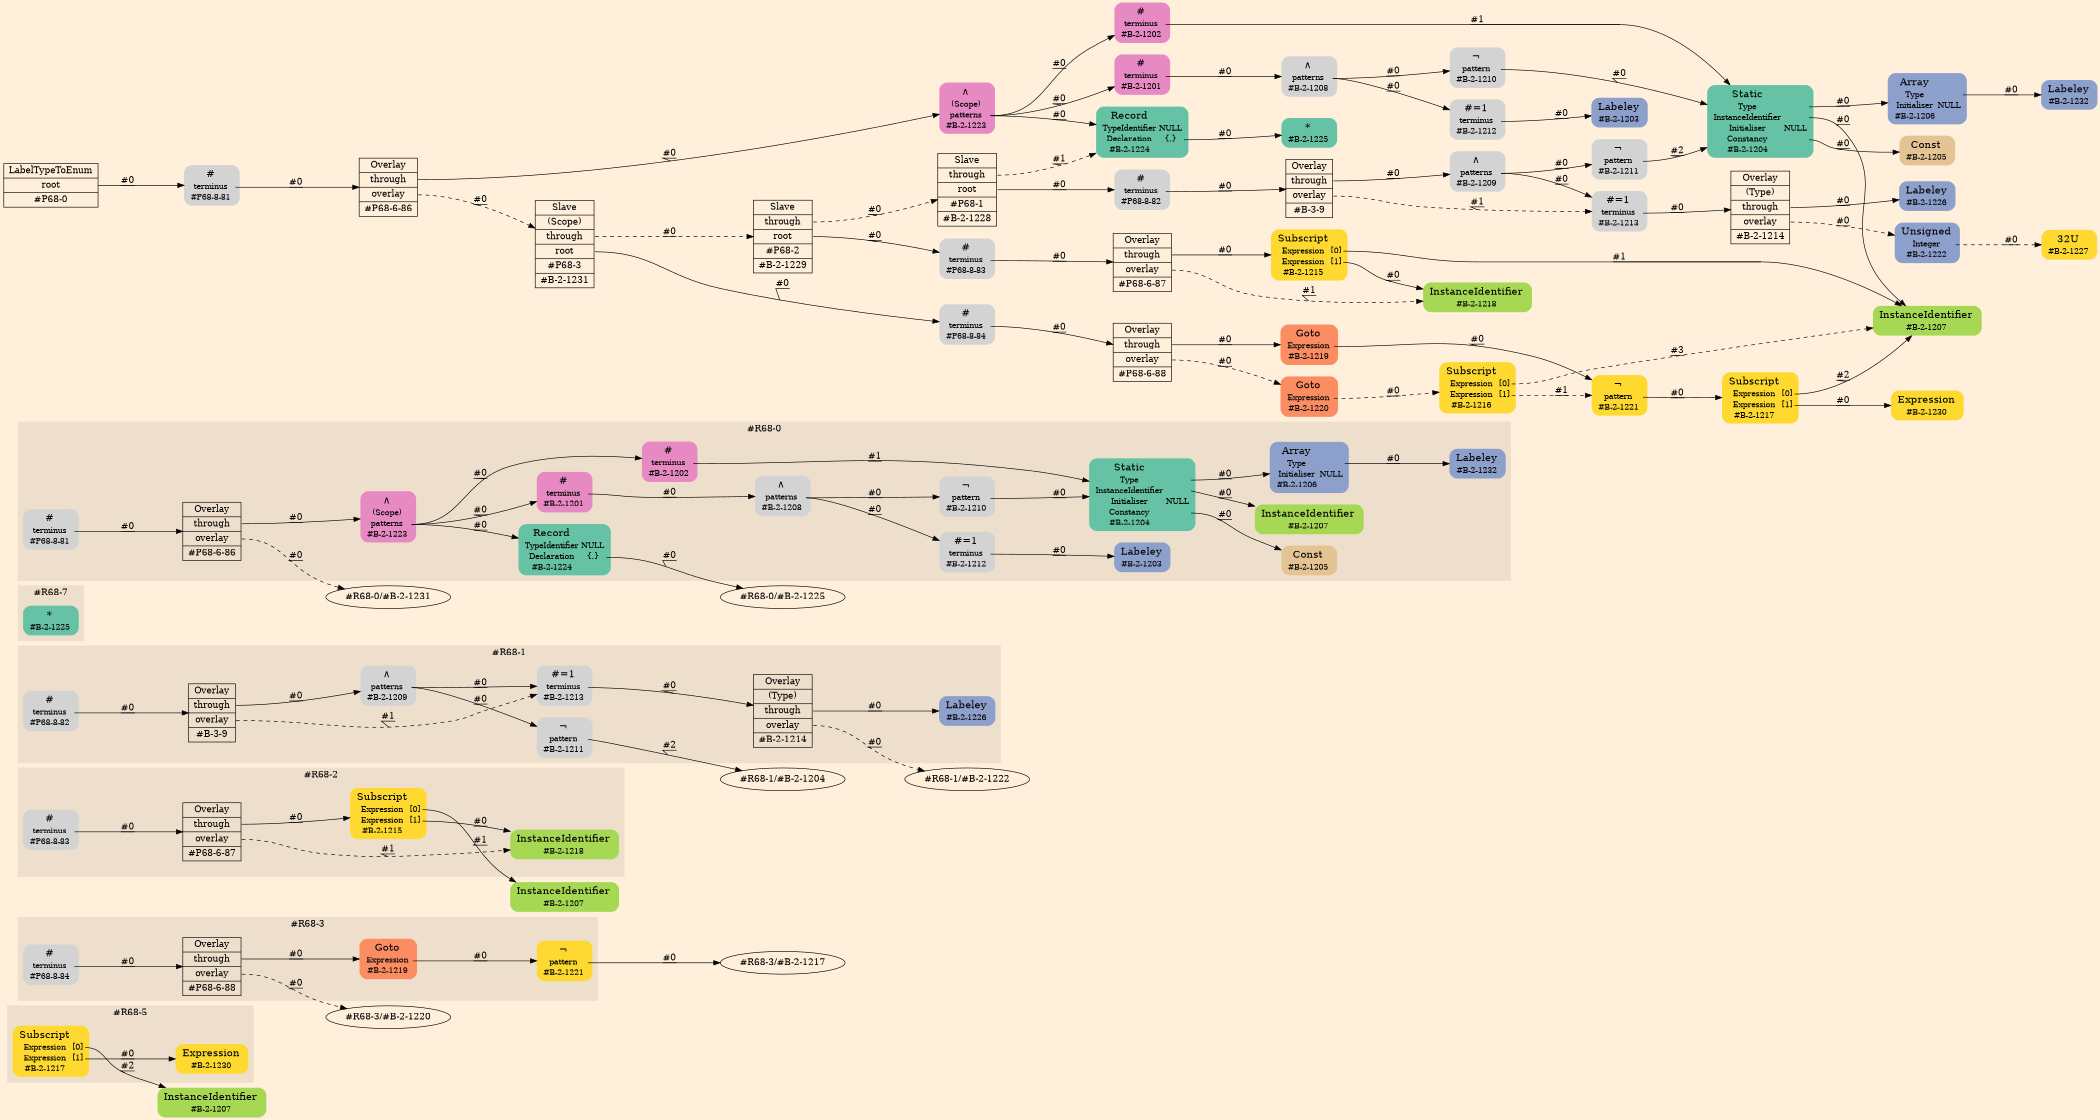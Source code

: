 digraph Inferno {
graph [
rankdir = "LR"
ranksep = 1.0
size = "14,20"
bgcolor = antiquewhite1
color = black
fontcolor = black
];
node [
];
"#R68-5/#B-2-1207" [
shape = "plaintext"
fillcolor = "/set28/5"
label = <<TABLE BORDER="0" CELLBORDER="0" CELLSPACING="0">
 <TR>
  <TD><FONT POINT-SIZE="16.0">InstanceIdentifier</FONT></TD>
  <TD></TD>
 </TR>
 <TR>
  <TD>#B-2-1207</TD>
  <TD PORT="port0"></TD>
 </TR>
</TABLE>>
style = "rounded,filled"
fontsize = "12"
];
subgraph "cluster#R68-5" {
label = "#R68-5"
style = "filled"
color = antiquewhite2
"#R68-5/#B-2-1230" [
shape = "plaintext"
fillcolor = "/set28/6"
label = <<TABLE BORDER="0" CELLBORDER="0" CELLSPACING="0">
 <TR>
  <TD><FONT POINT-SIZE="16.0">Expression</FONT></TD>
  <TD></TD>
 </TR>
 <TR>
  <TD>#B-2-1230</TD>
  <TD PORT="port0"></TD>
 </TR>
</TABLE>>
style = "rounded,filled"
fontsize = "12"
];
"#R68-5/#B-2-1217" [
shape = "plaintext"
fillcolor = "/set28/6"
label = <<TABLE BORDER="0" CELLBORDER="0" CELLSPACING="0">
 <TR>
  <TD><FONT POINT-SIZE="16.0">Subscript</FONT></TD>
  <TD></TD>
 </TR>
 <TR>
  <TD>Expression</TD>
  <TD PORT="port0">[0]</TD>
 </TR>
 <TR>
  <TD>Expression</TD>
  <TD PORT="port1">[1]</TD>
 </TR>
 <TR>
  <TD>#B-2-1217</TD>
  <TD PORT="port2"></TD>
 </TR>
</TABLE>>
style = "rounded,filled"
fontsize = "12"
];
}
subgraph "cluster#R68-3" {
label = "#R68-3"
style = "filled"
color = antiquewhite2
"#R68-3/#B-2-1221" [
shape = "plaintext"
fillcolor = "/set28/6"
label = <<TABLE BORDER="0" CELLBORDER="0" CELLSPACING="0">
 <TR>
  <TD><FONT POINT-SIZE="16.0">¬</FONT></TD>
  <TD></TD>
 </TR>
 <TR>
  <TD>pattern</TD>
  <TD PORT="port0"></TD>
 </TR>
 <TR>
  <TD>#B-2-1221</TD>
  <TD PORT="port1"></TD>
 </TR>
</TABLE>>
style = "rounded,filled"
fontsize = "12"
];
"#R68-3/#B-2-1219" [
shape = "plaintext"
fillcolor = "/set28/2"
label = <<TABLE BORDER="0" CELLBORDER="0" CELLSPACING="0">
 <TR>
  <TD><FONT POINT-SIZE="16.0">Goto</FONT></TD>
  <TD></TD>
 </TR>
 <TR>
  <TD>Expression</TD>
  <TD PORT="port0"></TD>
 </TR>
 <TR>
  <TD>#B-2-1219</TD>
  <TD PORT="port1"></TD>
 </TR>
</TABLE>>
style = "rounded,filled"
fontsize = "12"
];
"#R68-3/#P68-8-84" [
shape = "plaintext"
label = <<TABLE BORDER="0" CELLBORDER="0" CELLSPACING="0">
 <TR>
  <TD><FONT POINT-SIZE="16.0">#</FONT></TD>
  <TD></TD>
 </TR>
 <TR>
  <TD>terminus</TD>
  <TD PORT="port0"></TD>
 </TR>
 <TR>
  <TD>#P68-8-84</TD>
  <TD PORT="port1"></TD>
 </TR>
</TABLE>>
style = "rounded,filled"
fontsize = "12"
];
"#R68-3/#P68-6-88" [
shape = "record"
fillcolor = antiquewhite2
label = "<fixed> Overlay | <port0> through | <port1> overlay | <port2> #P68-6-88"
style = "filled"
fontsize = "14"
color = black
fontcolor = black
];
}
"#R68-2/#B-2-1207" [
shape = "plaintext"
fillcolor = "/set28/5"
label = <<TABLE BORDER="0" CELLBORDER="0" CELLSPACING="0">
 <TR>
  <TD><FONT POINT-SIZE="16.0">InstanceIdentifier</FONT></TD>
  <TD></TD>
 </TR>
 <TR>
  <TD>#B-2-1207</TD>
  <TD PORT="port0"></TD>
 </TR>
</TABLE>>
style = "rounded,filled"
fontsize = "12"
];
subgraph "cluster#R68-2" {
label = "#R68-2"
style = "filled"
color = antiquewhite2
"#R68-2/#B-2-1218" [
shape = "plaintext"
fillcolor = "/set28/5"
label = <<TABLE BORDER="0" CELLBORDER="0" CELLSPACING="0">
 <TR>
  <TD><FONT POINT-SIZE="16.0">InstanceIdentifier</FONT></TD>
  <TD></TD>
 </TR>
 <TR>
  <TD>#B-2-1218</TD>
  <TD PORT="port0"></TD>
 </TR>
</TABLE>>
style = "rounded,filled"
fontsize = "12"
];
"#R68-2/#P68-8-83" [
shape = "plaintext"
label = <<TABLE BORDER="0" CELLBORDER="0" CELLSPACING="0">
 <TR>
  <TD><FONT POINT-SIZE="16.0">#</FONT></TD>
  <TD></TD>
 </TR>
 <TR>
  <TD>terminus</TD>
  <TD PORT="port0"></TD>
 </TR>
 <TR>
  <TD>#P68-8-83</TD>
  <TD PORT="port1"></TD>
 </TR>
</TABLE>>
style = "rounded,filled"
fontsize = "12"
];
"#R68-2/#B-2-1215" [
shape = "plaintext"
fillcolor = "/set28/6"
label = <<TABLE BORDER="0" CELLBORDER="0" CELLSPACING="0">
 <TR>
  <TD><FONT POINT-SIZE="16.0">Subscript</FONT></TD>
  <TD></TD>
 </TR>
 <TR>
  <TD>Expression</TD>
  <TD PORT="port0">[0]</TD>
 </TR>
 <TR>
  <TD>Expression</TD>
  <TD PORT="port1">[1]</TD>
 </TR>
 <TR>
  <TD>#B-2-1215</TD>
  <TD PORT="port2"></TD>
 </TR>
</TABLE>>
style = "rounded,filled"
fontsize = "12"
];
"#R68-2/#P68-6-87" [
shape = "record"
fillcolor = antiquewhite2
label = "<fixed> Overlay | <port0> through | <port1> overlay | <port2> #P68-6-87"
style = "filled"
fontsize = "14"
color = black
fontcolor = black
];
}
subgraph "cluster#R68-4" {
label = "#R68-4"
style = "filled"
color = antiquewhite2
}
subgraph "cluster#R68-1" {
label = "#R68-1"
style = "filled"
color = antiquewhite2
"#R68-1/#B-2-1211" [
shape = "plaintext"
label = <<TABLE BORDER="0" CELLBORDER="0" CELLSPACING="0">
 <TR>
  <TD><FONT POINT-SIZE="16.0">¬</FONT></TD>
  <TD></TD>
 </TR>
 <TR>
  <TD>pattern</TD>
  <TD PORT="port0"></TD>
 </TR>
 <TR>
  <TD>#B-2-1211</TD>
  <TD PORT="port1"></TD>
 </TR>
</TABLE>>
style = "rounded,filled"
fontsize = "12"
];
"#R68-1/#B-3-9" [
shape = "record"
fillcolor = antiquewhite2
label = "<fixed> Overlay | <port0> through | <port1> overlay | <port2> #B-3-9"
style = "filled"
fontsize = "14"
color = black
fontcolor = black
];
"#R68-1/#B-2-1213" [
shape = "plaintext"
label = <<TABLE BORDER="0" CELLBORDER="0" CELLSPACING="0">
 <TR>
  <TD><FONT POINT-SIZE="16.0">#=1</FONT></TD>
  <TD></TD>
 </TR>
 <TR>
  <TD>terminus</TD>
  <TD PORT="port0"></TD>
 </TR>
 <TR>
  <TD>#B-2-1213</TD>
  <TD PORT="port1"></TD>
 </TR>
</TABLE>>
style = "rounded,filled"
fontsize = "12"
];
"#R68-1/#B-2-1214" [
shape = "record"
fillcolor = antiquewhite2
label = "<fixed> Overlay | <port0> (Type) | <port1> through | <port2> overlay | <port3> #B-2-1214"
style = "filled"
fontsize = "14"
color = black
fontcolor = black
];
"#R68-1/#B-2-1226" [
shape = "plaintext"
fillcolor = "/set28/3"
label = <<TABLE BORDER="0" CELLBORDER="0" CELLSPACING="0">
 <TR>
  <TD><FONT POINT-SIZE="16.0">Labeley</FONT></TD>
  <TD></TD>
 </TR>
 <TR>
  <TD>#B-2-1226</TD>
  <TD PORT="port0"></TD>
 </TR>
</TABLE>>
style = "rounded,filled"
fontsize = "12"
];
"#R68-1/#P68-8-82" [
shape = "plaintext"
label = <<TABLE BORDER="0" CELLBORDER="0" CELLSPACING="0">
 <TR>
  <TD><FONT POINT-SIZE="16.0">#</FONT></TD>
  <TD></TD>
 </TR>
 <TR>
  <TD>terminus</TD>
  <TD PORT="port0"></TD>
 </TR>
 <TR>
  <TD>#P68-8-82</TD>
  <TD PORT="port1"></TD>
 </TR>
</TABLE>>
style = "rounded,filled"
fontsize = "12"
];
"#R68-1/#B-2-1209" [
shape = "plaintext"
label = <<TABLE BORDER="0" CELLBORDER="0" CELLSPACING="0">
 <TR>
  <TD><FONT POINT-SIZE="16.0">∧</FONT></TD>
  <TD></TD>
 </TR>
 <TR>
  <TD>patterns</TD>
  <TD PORT="port0"></TD>
 </TR>
 <TR>
  <TD>#B-2-1209</TD>
  <TD PORT="port1"></TD>
 </TR>
</TABLE>>
style = "rounded,filled"
fontsize = "12"
];
}
subgraph "cluster#R68-6" {
label = "#R68-6"
style = "filled"
color = antiquewhite2
}
subgraph "cluster#R68-7" {
label = "#R68-7"
style = "filled"
color = antiquewhite2
"#R68-7/#B-2-1225" [
shape = "plaintext"
fillcolor = "/set28/1"
label = <<TABLE BORDER="0" CELLBORDER="0" CELLSPACING="0">
 <TR>
  <TD><FONT POINT-SIZE="16.0">*</FONT></TD>
  <TD></TD>
 </TR>
 <TR>
  <TD>#B-2-1225</TD>
  <TD PORT="port0"></TD>
 </TR>
</TABLE>>
style = "rounded,filled"
fontsize = "12"
];
}
subgraph "cluster#R68-0" {
label = "#R68-0"
style = "filled"
color = antiquewhite2
"#R68-0/#B-2-1205" [
shape = "plaintext"
fillcolor = "/set28/7"
label = <<TABLE BORDER="0" CELLBORDER="0" CELLSPACING="0">
 <TR>
  <TD><FONT POINT-SIZE="16.0">Const</FONT></TD>
  <TD></TD>
 </TR>
 <TR>
  <TD>#B-2-1205</TD>
  <TD PORT="port0"></TD>
 </TR>
</TABLE>>
style = "rounded,filled"
fontsize = "12"
];
"#R68-0/#B-2-1232" [
shape = "plaintext"
fillcolor = "/set28/3"
label = <<TABLE BORDER="0" CELLBORDER="0" CELLSPACING="0">
 <TR>
  <TD><FONT POINT-SIZE="16.0">Labeley</FONT></TD>
  <TD></TD>
 </TR>
 <TR>
  <TD>#B-2-1232</TD>
  <TD PORT="port0"></TD>
 </TR>
</TABLE>>
style = "rounded,filled"
fontsize = "12"
];
"#R68-0/#B-2-1206" [
shape = "plaintext"
fillcolor = "/set28/3"
label = <<TABLE BORDER="0" CELLBORDER="0" CELLSPACING="0">
 <TR>
  <TD><FONT POINT-SIZE="16.0">Array</FONT></TD>
  <TD></TD>
 </TR>
 <TR>
  <TD>Type</TD>
  <TD PORT="port0"></TD>
 </TR>
 <TR>
  <TD>Initialiser</TD>
  <TD PORT="port1">NULL</TD>
 </TR>
 <TR>
  <TD>#B-2-1206</TD>
  <TD PORT="port2"></TD>
 </TR>
</TABLE>>
style = "rounded,filled"
fontsize = "12"
];
"#R68-0/#B-2-1207" [
shape = "plaintext"
fillcolor = "/set28/5"
label = <<TABLE BORDER="0" CELLBORDER="0" CELLSPACING="0">
 <TR>
  <TD><FONT POINT-SIZE="16.0">InstanceIdentifier</FONT></TD>
  <TD></TD>
 </TR>
 <TR>
  <TD>#B-2-1207</TD>
  <TD PORT="port0"></TD>
 </TR>
</TABLE>>
style = "rounded,filled"
fontsize = "12"
];
"#R68-0/#B-2-1210" [
shape = "plaintext"
label = <<TABLE BORDER="0" CELLBORDER="0" CELLSPACING="0">
 <TR>
  <TD><FONT POINT-SIZE="16.0">¬</FONT></TD>
  <TD></TD>
 </TR>
 <TR>
  <TD>pattern</TD>
  <TD PORT="port0"></TD>
 </TR>
 <TR>
  <TD>#B-2-1210</TD>
  <TD PORT="port1"></TD>
 </TR>
</TABLE>>
style = "rounded,filled"
fontsize = "12"
];
"#R68-0/#B-2-1212" [
shape = "plaintext"
label = <<TABLE BORDER="0" CELLBORDER="0" CELLSPACING="0">
 <TR>
  <TD><FONT POINT-SIZE="16.0">#=1</FONT></TD>
  <TD></TD>
 </TR>
 <TR>
  <TD>terminus</TD>
  <TD PORT="port0"></TD>
 </TR>
 <TR>
  <TD>#B-2-1212</TD>
  <TD PORT="port1"></TD>
 </TR>
</TABLE>>
style = "rounded,filled"
fontsize = "12"
];
"#R68-0/#B-2-1202" [
shape = "plaintext"
fillcolor = "/set28/4"
label = <<TABLE BORDER="0" CELLBORDER="0" CELLSPACING="0">
 <TR>
  <TD><FONT POINT-SIZE="16.0">#</FONT></TD>
  <TD></TD>
 </TR>
 <TR>
  <TD>terminus</TD>
  <TD PORT="port0"></TD>
 </TR>
 <TR>
  <TD>#B-2-1202</TD>
  <TD PORT="port1"></TD>
 </TR>
</TABLE>>
style = "rounded,filled"
fontsize = "12"
];
"#R68-0/#P68-6-86" [
shape = "record"
fillcolor = antiquewhite2
label = "<fixed> Overlay | <port0> through | <port1> overlay | <port2> #P68-6-86"
style = "filled"
fontsize = "14"
color = black
fontcolor = black
];
"#R68-0/#B-2-1208" [
shape = "plaintext"
label = <<TABLE BORDER="0" CELLBORDER="0" CELLSPACING="0">
 <TR>
  <TD><FONT POINT-SIZE="16.0">∧</FONT></TD>
  <TD></TD>
 </TR>
 <TR>
  <TD>patterns</TD>
  <TD PORT="port0"></TD>
 </TR>
 <TR>
  <TD>#B-2-1208</TD>
  <TD PORT="port1"></TD>
 </TR>
</TABLE>>
style = "rounded,filled"
fontsize = "12"
];
"#R68-0/#B-2-1204" [
shape = "plaintext"
fillcolor = "/set28/1"
label = <<TABLE BORDER="0" CELLBORDER="0" CELLSPACING="0">
 <TR>
  <TD><FONT POINT-SIZE="16.0">Static</FONT></TD>
  <TD></TD>
 </TR>
 <TR>
  <TD>Type</TD>
  <TD PORT="port0"></TD>
 </TR>
 <TR>
  <TD>InstanceIdentifier</TD>
  <TD PORT="port1"></TD>
 </TR>
 <TR>
  <TD>Initialiser</TD>
  <TD PORT="port2">NULL</TD>
 </TR>
 <TR>
  <TD>Constancy</TD>
  <TD PORT="port3"></TD>
 </TR>
 <TR>
  <TD>#B-2-1204</TD>
  <TD PORT="port4"></TD>
 </TR>
</TABLE>>
style = "rounded,filled"
fontsize = "12"
];
"#R68-0/#P68-8-81" [
shape = "plaintext"
label = <<TABLE BORDER="0" CELLBORDER="0" CELLSPACING="0">
 <TR>
  <TD><FONT POINT-SIZE="16.0">#</FONT></TD>
  <TD></TD>
 </TR>
 <TR>
  <TD>terminus</TD>
  <TD PORT="port0"></TD>
 </TR>
 <TR>
  <TD>#P68-8-81</TD>
  <TD PORT="port1"></TD>
 </TR>
</TABLE>>
style = "rounded,filled"
fontsize = "12"
];
"#R68-0/#B-2-1224" [
shape = "plaintext"
fillcolor = "/set28/1"
label = <<TABLE BORDER="0" CELLBORDER="0" CELLSPACING="0">
 <TR>
  <TD><FONT POINT-SIZE="16.0">Record</FONT></TD>
  <TD></TD>
 </TR>
 <TR>
  <TD>TypeIdentifier</TD>
  <TD PORT="port0">NULL</TD>
 </TR>
 <TR>
  <TD>Declaration</TD>
  <TD PORT="port1">{.}</TD>
 </TR>
 <TR>
  <TD>#B-2-1224</TD>
  <TD PORT="port2"></TD>
 </TR>
</TABLE>>
style = "rounded,filled"
fontsize = "12"
];
"#R68-0/#B-2-1223" [
shape = "plaintext"
fillcolor = "/set28/4"
label = <<TABLE BORDER="0" CELLBORDER="0" CELLSPACING="0">
 <TR>
  <TD><FONT POINT-SIZE="16.0">∧</FONT></TD>
  <TD></TD>
 </TR>
 <TR>
  <TD>(Scope)</TD>
  <TD PORT="port0"></TD>
 </TR>
 <TR>
  <TD>patterns</TD>
  <TD PORT="port1"></TD>
 </TR>
 <TR>
  <TD>#B-2-1223</TD>
  <TD PORT="port2"></TD>
 </TR>
</TABLE>>
style = "rounded,filled"
fontsize = "12"
];
"#R68-0/#B-2-1203" [
shape = "plaintext"
fillcolor = "/set28/3"
label = <<TABLE BORDER="0" CELLBORDER="0" CELLSPACING="0">
 <TR>
  <TD><FONT POINT-SIZE="16.0">Labeley</FONT></TD>
  <TD></TD>
 </TR>
 <TR>
  <TD>#B-2-1203</TD>
  <TD PORT="port0"></TD>
 </TR>
</TABLE>>
style = "rounded,filled"
fontsize = "12"
];
"#R68-0/#B-2-1201" [
shape = "plaintext"
fillcolor = "/set28/4"
label = <<TABLE BORDER="0" CELLBORDER="0" CELLSPACING="0">
 <TR>
  <TD><FONT POINT-SIZE="16.0">#</FONT></TD>
  <TD></TD>
 </TR>
 <TR>
  <TD>terminus</TD>
  <TD PORT="port0"></TD>
 </TR>
 <TR>
  <TD>#B-2-1201</TD>
  <TD PORT="port1"></TD>
 </TR>
</TABLE>>
style = "rounded,filled"
fontsize = "12"
];
}
"CR#P68-0" [
shape = "record"
fillcolor = antiquewhite1
label = "<fixed> LabelTypeToEnum | <port0> root | <port1> #P68-0"
style = "filled"
fontsize = "14"
color = black
fontcolor = black
];
"#P68-8-81" [
shape = "plaintext"
label = <<TABLE BORDER="0" CELLBORDER="0" CELLSPACING="0">
 <TR>
  <TD><FONT POINT-SIZE="16.0">#</FONT></TD>
  <TD></TD>
 </TR>
 <TR>
  <TD>terminus</TD>
  <TD PORT="port0"></TD>
 </TR>
 <TR>
  <TD>#P68-8-81</TD>
  <TD PORT="port1"></TD>
 </TR>
</TABLE>>
style = "rounded,filled"
fontsize = "12"
];
"#P68-6-86" [
shape = "record"
fillcolor = antiquewhite1
label = "<fixed> Overlay | <port0> through | <port1> overlay | <port2> #P68-6-86"
style = "filled"
fontsize = "14"
color = black
fontcolor = black
];
"#B-2-1223" [
shape = "plaintext"
fillcolor = "/set28/4"
label = <<TABLE BORDER="0" CELLBORDER="0" CELLSPACING="0">
 <TR>
  <TD><FONT POINT-SIZE="16.0">∧</FONT></TD>
  <TD></TD>
 </TR>
 <TR>
  <TD>(Scope)</TD>
  <TD PORT="port0"></TD>
 </TR>
 <TR>
  <TD>patterns</TD>
  <TD PORT="port1"></TD>
 </TR>
 <TR>
  <TD>#B-2-1223</TD>
  <TD PORT="port2"></TD>
 </TR>
</TABLE>>
style = "rounded,filled"
fontsize = "12"
];
"#B-2-1224" [
shape = "plaintext"
fillcolor = "/set28/1"
label = <<TABLE BORDER="0" CELLBORDER="0" CELLSPACING="0">
 <TR>
  <TD><FONT POINT-SIZE="16.0">Record</FONT></TD>
  <TD></TD>
 </TR>
 <TR>
  <TD>TypeIdentifier</TD>
  <TD PORT="port0">NULL</TD>
 </TR>
 <TR>
  <TD>Declaration</TD>
  <TD PORT="port1">{.}</TD>
 </TR>
 <TR>
  <TD>#B-2-1224</TD>
  <TD PORT="port2"></TD>
 </TR>
</TABLE>>
style = "rounded,filled"
fontsize = "12"
];
"#B-2-1225" [
shape = "plaintext"
fillcolor = "/set28/1"
label = <<TABLE BORDER="0" CELLBORDER="0" CELLSPACING="0">
 <TR>
  <TD><FONT POINT-SIZE="16.0">*</FONT></TD>
  <TD></TD>
 </TR>
 <TR>
  <TD>#B-2-1225</TD>
  <TD PORT="port0"></TD>
 </TR>
</TABLE>>
style = "rounded,filled"
fontsize = "12"
];
"#B-2-1201" [
shape = "plaintext"
fillcolor = "/set28/4"
label = <<TABLE BORDER="0" CELLBORDER="0" CELLSPACING="0">
 <TR>
  <TD><FONT POINT-SIZE="16.0">#</FONT></TD>
  <TD></TD>
 </TR>
 <TR>
  <TD>terminus</TD>
  <TD PORT="port0"></TD>
 </TR>
 <TR>
  <TD>#B-2-1201</TD>
  <TD PORT="port1"></TD>
 </TR>
</TABLE>>
style = "rounded,filled"
fontsize = "12"
];
"#B-2-1208" [
shape = "plaintext"
label = <<TABLE BORDER="0" CELLBORDER="0" CELLSPACING="0">
 <TR>
  <TD><FONT POINT-SIZE="16.0">∧</FONT></TD>
  <TD></TD>
 </TR>
 <TR>
  <TD>patterns</TD>
  <TD PORT="port0"></TD>
 </TR>
 <TR>
  <TD>#B-2-1208</TD>
  <TD PORT="port1"></TD>
 </TR>
</TABLE>>
style = "rounded,filled"
fontsize = "12"
];
"#B-2-1212" [
shape = "plaintext"
label = <<TABLE BORDER="0" CELLBORDER="0" CELLSPACING="0">
 <TR>
  <TD><FONT POINT-SIZE="16.0">#=1</FONT></TD>
  <TD></TD>
 </TR>
 <TR>
  <TD>terminus</TD>
  <TD PORT="port0"></TD>
 </TR>
 <TR>
  <TD>#B-2-1212</TD>
  <TD PORT="port1"></TD>
 </TR>
</TABLE>>
style = "rounded,filled"
fontsize = "12"
];
"#B-2-1203" [
shape = "plaintext"
fillcolor = "/set28/3"
label = <<TABLE BORDER="0" CELLBORDER="0" CELLSPACING="0">
 <TR>
  <TD><FONT POINT-SIZE="16.0">Labeley</FONT></TD>
  <TD></TD>
 </TR>
 <TR>
  <TD>#B-2-1203</TD>
  <TD PORT="port0"></TD>
 </TR>
</TABLE>>
style = "rounded,filled"
fontsize = "12"
];
"#B-2-1210" [
shape = "plaintext"
label = <<TABLE BORDER="0" CELLBORDER="0" CELLSPACING="0">
 <TR>
  <TD><FONT POINT-SIZE="16.0">¬</FONT></TD>
  <TD></TD>
 </TR>
 <TR>
  <TD>pattern</TD>
  <TD PORT="port0"></TD>
 </TR>
 <TR>
  <TD>#B-2-1210</TD>
  <TD PORT="port1"></TD>
 </TR>
</TABLE>>
style = "rounded,filled"
fontsize = "12"
];
"#B-2-1204" [
shape = "plaintext"
fillcolor = "/set28/1"
label = <<TABLE BORDER="0" CELLBORDER="0" CELLSPACING="0">
 <TR>
  <TD><FONT POINT-SIZE="16.0">Static</FONT></TD>
  <TD></TD>
 </TR>
 <TR>
  <TD>Type</TD>
  <TD PORT="port0"></TD>
 </TR>
 <TR>
  <TD>InstanceIdentifier</TD>
  <TD PORT="port1"></TD>
 </TR>
 <TR>
  <TD>Initialiser</TD>
  <TD PORT="port2">NULL</TD>
 </TR>
 <TR>
  <TD>Constancy</TD>
  <TD PORT="port3"></TD>
 </TR>
 <TR>
  <TD>#B-2-1204</TD>
  <TD PORT="port4"></TD>
 </TR>
</TABLE>>
style = "rounded,filled"
fontsize = "12"
];
"#B-2-1206" [
shape = "plaintext"
fillcolor = "/set28/3"
label = <<TABLE BORDER="0" CELLBORDER="0" CELLSPACING="0">
 <TR>
  <TD><FONT POINT-SIZE="16.0">Array</FONT></TD>
  <TD></TD>
 </TR>
 <TR>
  <TD>Type</TD>
  <TD PORT="port0"></TD>
 </TR>
 <TR>
  <TD>Initialiser</TD>
  <TD PORT="port1">NULL</TD>
 </TR>
 <TR>
  <TD>#B-2-1206</TD>
  <TD PORT="port2"></TD>
 </TR>
</TABLE>>
style = "rounded,filled"
fontsize = "12"
];
"#B-2-1232" [
shape = "plaintext"
fillcolor = "/set28/3"
label = <<TABLE BORDER="0" CELLBORDER="0" CELLSPACING="0">
 <TR>
  <TD><FONT POINT-SIZE="16.0">Labeley</FONT></TD>
  <TD></TD>
 </TR>
 <TR>
  <TD>#B-2-1232</TD>
  <TD PORT="port0"></TD>
 </TR>
</TABLE>>
style = "rounded,filled"
fontsize = "12"
];
"#B-2-1207" [
shape = "plaintext"
fillcolor = "/set28/5"
label = <<TABLE BORDER="0" CELLBORDER="0" CELLSPACING="0">
 <TR>
  <TD><FONT POINT-SIZE="16.0">InstanceIdentifier</FONT></TD>
  <TD></TD>
 </TR>
 <TR>
  <TD>#B-2-1207</TD>
  <TD PORT="port0"></TD>
 </TR>
</TABLE>>
style = "rounded,filled"
fontsize = "12"
];
"#B-2-1205" [
shape = "plaintext"
fillcolor = "/set28/7"
label = <<TABLE BORDER="0" CELLBORDER="0" CELLSPACING="0">
 <TR>
  <TD><FONT POINT-SIZE="16.0">Const</FONT></TD>
  <TD></TD>
 </TR>
 <TR>
  <TD>#B-2-1205</TD>
  <TD PORT="port0"></TD>
 </TR>
</TABLE>>
style = "rounded,filled"
fontsize = "12"
];
"#B-2-1202" [
shape = "plaintext"
fillcolor = "/set28/4"
label = <<TABLE BORDER="0" CELLBORDER="0" CELLSPACING="0">
 <TR>
  <TD><FONT POINT-SIZE="16.0">#</FONT></TD>
  <TD></TD>
 </TR>
 <TR>
  <TD>terminus</TD>
  <TD PORT="port0"></TD>
 </TR>
 <TR>
  <TD>#B-2-1202</TD>
  <TD PORT="port1"></TD>
 </TR>
</TABLE>>
style = "rounded,filled"
fontsize = "12"
];
"#B-2-1231" [
shape = "record"
fillcolor = antiquewhite1
label = "<fixed> Slave | <port0> (Scope) | <port1> through | <port2> root | <port3> #P68-3 | <port4> #B-2-1231"
style = "filled"
fontsize = "14"
color = black
fontcolor = black
];
"#B-2-1229" [
shape = "record"
fillcolor = antiquewhite1
label = "<fixed> Slave | <port0> through | <port1> root | <port2> #P68-2 | <port3> #B-2-1229"
style = "filled"
fontsize = "14"
color = black
fontcolor = black
];
"#B-2-1228" [
shape = "record"
fillcolor = antiquewhite1
label = "<fixed> Slave | <port0> through | <port1> root | <port2> #P68-1 | <port3> #B-2-1228"
style = "filled"
fontsize = "14"
color = black
fontcolor = black
];
"#P68-8-82" [
shape = "plaintext"
label = <<TABLE BORDER="0" CELLBORDER="0" CELLSPACING="0">
 <TR>
  <TD><FONT POINT-SIZE="16.0">#</FONT></TD>
  <TD></TD>
 </TR>
 <TR>
  <TD>terminus</TD>
  <TD PORT="port0"></TD>
 </TR>
 <TR>
  <TD>#P68-8-82</TD>
  <TD PORT="port1"></TD>
 </TR>
</TABLE>>
style = "rounded,filled"
fontsize = "12"
];
"#B-3-9" [
shape = "record"
fillcolor = antiquewhite1
label = "<fixed> Overlay | <port0> through | <port1> overlay | <port2> #B-3-9"
style = "filled"
fontsize = "14"
color = black
fontcolor = black
];
"#B-2-1209" [
shape = "plaintext"
label = <<TABLE BORDER="0" CELLBORDER="0" CELLSPACING="0">
 <TR>
  <TD><FONT POINT-SIZE="16.0">∧</FONT></TD>
  <TD></TD>
 </TR>
 <TR>
  <TD>patterns</TD>
  <TD PORT="port0"></TD>
 </TR>
 <TR>
  <TD>#B-2-1209</TD>
  <TD PORT="port1"></TD>
 </TR>
</TABLE>>
style = "rounded,filled"
fontsize = "12"
];
"#B-2-1213" [
shape = "plaintext"
label = <<TABLE BORDER="0" CELLBORDER="0" CELLSPACING="0">
 <TR>
  <TD><FONT POINT-SIZE="16.0">#=1</FONT></TD>
  <TD></TD>
 </TR>
 <TR>
  <TD>terminus</TD>
  <TD PORT="port0"></TD>
 </TR>
 <TR>
  <TD>#B-2-1213</TD>
  <TD PORT="port1"></TD>
 </TR>
</TABLE>>
style = "rounded,filled"
fontsize = "12"
];
"#B-2-1214" [
shape = "record"
fillcolor = antiquewhite1
label = "<fixed> Overlay | <port0> (Type) | <port1> through | <port2> overlay | <port3> #B-2-1214"
style = "filled"
fontsize = "14"
color = black
fontcolor = black
];
"#B-2-1226" [
shape = "plaintext"
fillcolor = "/set28/3"
label = <<TABLE BORDER="0" CELLBORDER="0" CELLSPACING="0">
 <TR>
  <TD><FONT POINT-SIZE="16.0">Labeley</FONT></TD>
  <TD></TD>
 </TR>
 <TR>
  <TD>#B-2-1226</TD>
  <TD PORT="port0"></TD>
 </TR>
</TABLE>>
style = "rounded,filled"
fontsize = "12"
];
"#B-2-1222" [
shape = "plaintext"
fillcolor = "/set28/3"
label = <<TABLE BORDER="0" CELLBORDER="0" CELLSPACING="0">
 <TR>
  <TD><FONT POINT-SIZE="16.0">Unsigned</FONT></TD>
  <TD></TD>
 </TR>
 <TR>
  <TD>Integer</TD>
  <TD PORT="port0"></TD>
 </TR>
 <TR>
  <TD>#B-2-1222</TD>
  <TD PORT="port1"></TD>
 </TR>
</TABLE>>
style = "rounded,filled"
fontsize = "12"
];
"#B-2-1227" [
shape = "plaintext"
fillcolor = "/set28/6"
label = <<TABLE BORDER="0" CELLBORDER="0" CELLSPACING="0">
 <TR>
  <TD><FONT POINT-SIZE="16.0">32U</FONT></TD>
  <TD></TD>
 </TR>
 <TR>
  <TD>#B-2-1227</TD>
  <TD PORT="port0"></TD>
 </TR>
</TABLE>>
style = "rounded,filled"
fontsize = "12"
];
"#B-2-1211" [
shape = "plaintext"
label = <<TABLE BORDER="0" CELLBORDER="0" CELLSPACING="0">
 <TR>
  <TD><FONT POINT-SIZE="16.0">¬</FONT></TD>
  <TD></TD>
 </TR>
 <TR>
  <TD>pattern</TD>
  <TD PORT="port0"></TD>
 </TR>
 <TR>
  <TD>#B-2-1211</TD>
  <TD PORT="port1"></TD>
 </TR>
</TABLE>>
style = "rounded,filled"
fontsize = "12"
];
"#P68-8-83" [
shape = "plaintext"
label = <<TABLE BORDER="0" CELLBORDER="0" CELLSPACING="0">
 <TR>
  <TD><FONT POINT-SIZE="16.0">#</FONT></TD>
  <TD></TD>
 </TR>
 <TR>
  <TD>terminus</TD>
  <TD PORT="port0"></TD>
 </TR>
 <TR>
  <TD>#P68-8-83</TD>
  <TD PORT="port1"></TD>
 </TR>
</TABLE>>
style = "rounded,filled"
fontsize = "12"
];
"#P68-6-87" [
shape = "record"
fillcolor = antiquewhite1
label = "<fixed> Overlay | <port0> through | <port1> overlay | <port2> #P68-6-87"
style = "filled"
fontsize = "14"
color = black
fontcolor = black
];
"#B-2-1215" [
shape = "plaintext"
fillcolor = "/set28/6"
label = <<TABLE BORDER="0" CELLBORDER="0" CELLSPACING="0">
 <TR>
  <TD><FONT POINT-SIZE="16.0">Subscript</FONT></TD>
  <TD></TD>
 </TR>
 <TR>
  <TD>Expression</TD>
  <TD PORT="port0">[0]</TD>
 </TR>
 <TR>
  <TD>Expression</TD>
  <TD PORT="port1">[1]</TD>
 </TR>
 <TR>
  <TD>#B-2-1215</TD>
  <TD PORT="port2"></TD>
 </TR>
</TABLE>>
style = "rounded,filled"
fontsize = "12"
];
"#B-2-1218" [
shape = "plaintext"
fillcolor = "/set28/5"
label = <<TABLE BORDER="0" CELLBORDER="0" CELLSPACING="0">
 <TR>
  <TD><FONT POINT-SIZE="16.0">InstanceIdentifier</FONT></TD>
  <TD></TD>
 </TR>
 <TR>
  <TD>#B-2-1218</TD>
  <TD PORT="port0"></TD>
 </TR>
</TABLE>>
style = "rounded,filled"
fontsize = "12"
];
"#P68-8-84" [
shape = "plaintext"
label = <<TABLE BORDER="0" CELLBORDER="0" CELLSPACING="0">
 <TR>
  <TD><FONT POINT-SIZE="16.0">#</FONT></TD>
  <TD></TD>
 </TR>
 <TR>
  <TD>terminus</TD>
  <TD PORT="port0"></TD>
 </TR>
 <TR>
  <TD>#P68-8-84</TD>
  <TD PORT="port1"></TD>
 </TR>
</TABLE>>
style = "rounded,filled"
fontsize = "12"
];
"#P68-6-88" [
shape = "record"
fillcolor = antiquewhite1
label = "<fixed> Overlay | <port0> through | <port1> overlay | <port2> #P68-6-88"
style = "filled"
fontsize = "14"
color = black
fontcolor = black
];
"#B-2-1219" [
shape = "plaintext"
fillcolor = "/set28/2"
label = <<TABLE BORDER="0" CELLBORDER="0" CELLSPACING="0">
 <TR>
  <TD><FONT POINT-SIZE="16.0">Goto</FONT></TD>
  <TD></TD>
 </TR>
 <TR>
  <TD>Expression</TD>
  <TD PORT="port0"></TD>
 </TR>
 <TR>
  <TD>#B-2-1219</TD>
  <TD PORT="port1"></TD>
 </TR>
</TABLE>>
style = "rounded,filled"
fontsize = "12"
];
"#B-2-1221" [
shape = "plaintext"
fillcolor = "/set28/6"
label = <<TABLE BORDER="0" CELLBORDER="0" CELLSPACING="0">
 <TR>
  <TD><FONT POINT-SIZE="16.0">¬</FONT></TD>
  <TD></TD>
 </TR>
 <TR>
  <TD>pattern</TD>
  <TD PORT="port0"></TD>
 </TR>
 <TR>
  <TD>#B-2-1221</TD>
  <TD PORT="port1"></TD>
 </TR>
</TABLE>>
style = "rounded,filled"
fontsize = "12"
];
"#B-2-1217" [
shape = "plaintext"
fillcolor = "/set28/6"
label = <<TABLE BORDER="0" CELLBORDER="0" CELLSPACING="0">
 <TR>
  <TD><FONT POINT-SIZE="16.0">Subscript</FONT></TD>
  <TD></TD>
 </TR>
 <TR>
  <TD>Expression</TD>
  <TD PORT="port0">[0]</TD>
 </TR>
 <TR>
  <TD>Expression</TD>
  <TD PORT="port1">[1]</TD>
 </TR>
 <TR>
  <TD>#B-2-1217</TD>
  <TD PORT="port2"></TD>
 </TR>
</TABLE>>
style = "rounded,filled"
fontsize = "12"
];
"#B-2-1230" [
shape = "plaintext"
fillcolor = "/set28/6"
label = <<TABLE BORDER="0" CELLBORDER="0" CELLSPACING="0">
 <TR>
  <TD><FONT POINT-SIZE="16.0">Expression</FONT></TD>
  <TD></TD>
 </TR>
 <TR>
  <TD>#B-2-1230</TD>
  <TD PORT="port0"></TD>
 </TR>
</TABLE>>
style = "rounded,filled"
fontsize = "12"
];
"#B-2-1220" [
shape = "plaintext"
fillcolor = "/set28/2"
label = <<TABLE BORDER="0" CELLBORDER="0" CELLSPACING="0">
 <TR>
  <TD><FONT POINT-SIZE="16.0">Goto</FONT></TD>
  <TD></TD>
 </TR>
 <TR>
  <TD>Expression</TD>
  <TD PORT="port0"></TD>
 </TR>
 <TR>
  <TD>#B-2-1220</TD>
  <TD PORT="port1"></TD>
 </TR>
</TABLE>>
style = "rounded,filled"
fontsize = "12"
];
"#B-2-1216" [
shape = "plaintext"
fillcolor = "/set28/6"
label = <<TABLE BORDER="0" CELLBORDER="0" CELLSPACING="0">
 <TR>
  <TD><FONT POINT-SIZE="16.0">Subscript</FONT></TD>
  <TD></TD>
 </TR>
 <TR>
  <TD>Expression</TD>
  <TD PORT="port0">[0]</TD>
 </TR>
 <TR>
  <TD>Expression</TD>
  <TD PORT="port1">[1]</TD>
 </TR>
 <TR>
  <TD>#B-2-1216</TD>
  <TD PORT="port2"></TD>
 </TR>
</TABLE>>
style = "rounded,filled"
fontsize = "12"
];
"CR#P68-0":port0 -> "#P68-8-81" [style="solid"
label = "#0"
decorate = true
color = black
fontcolor = black
];
"#P68-8-81":port0 -> "#P68-6-86" [style="solid"
label = "#0"
decorate = true
color = black
fontcolor = black
];
"#P68-6-86":port0 -> "#B-2-1223" [style="solid"
label = "#0"
decorate = true
color = black
fontcolor = black
];
"#P68-6-86":port1 -> "#B-2-1231" [style="dashed"
label = "#0"
decorate = true
color = black
fontcolor = black
];
"#B-2-1223":port1 -> "#B-2-1224" [style="solid"
label = "#0"
decorate = true
color = black
fontcolor = black
];
"#B-2-1223":port1 -> "#B-2-1201" [style="solid"
label = "#0"
decorate = true
color = black
fontcolor = black
];
"#B-2-1223":port1 -> "#B-2-1202" [style="solid"
label = "#0"
decorate = true
color = black
fontcolor = black
];
"#B-2-1224":port1 -> "#B-2-1225" [style="solid"
label = "#0"
decorate = true
color = black
fontcolor = black
];
"#B-2-1201":port0 -> "#B-2-1208" [style="solid"
label = "#0"
decorate = true
color = black
fontcolor = black
];
"#B-2-1208":port0 -> "#B-2-1212" [style="solid"
label = "#0"
decorate = true
color = black
fontcolor = black
];
"#B-2-1208":port0 -> "#B-2-1210" [style="solid"
label = "#0"
decorate = true
color = black
fontcolor = black
];
"#B-2-1212":port0 -> "#B-2-1203" [style="solid"
label = "#0"
decorate = true
color = black
fontcolor = black
];
"#B-2-1210":port0 -> "#B-2-1204" [style="solid"
label = "#0"
decorate = true
color = black
fontcolor = black
];
"#B-2-1204":port0 -> "#B-2-1206" [style="solid"
label = "#0"
decorate = true
color = black
fontcolor = black
];
"#B-2-1204":port1 -> "#B-2-1207" [style="solid"
label = "#0"
decorate = true
color = black
fontcolor = black
];
"#B-2-1204":port3 -> "#B-2-1205" [style="solid"
label = "#0"
decorate = true
color = black
fontcolor = black
];
"#B-2-1206":port0 -> "#B-2-1232" [style="solid"
label = "#0"
decorate = true
color = black
fontcolor = black
];
"#B-2-1202":port0 -> "#B-2-1204" [style="solid"
label = "#1"
decorate = true
color = black
fontcolor = black
];
"#B-2-1231":port1 -> "#B-2-1229" [style="dashed"
label = "#0"
decorate = true
color = black
fontcolor = black
];
"#B-2-1231":port2 -> "#P68-8-84" [style="solid"
label = "#0"
decorate = true
color = black
fontcolor = black
];
"#B-2-1229":port0 -> "#B-2-1228" [style="dashed"
label = "#0"
decorate = true
color = black
fontcolor = black
];
"#B-2-1229":port1 -> "#P68-8-83" [style="solid"
label = "#0"
decorate = true
color = black
fontcolor = black
];
"#B-2-1228":port0 -> "#B-2-1224" [style="dashed"
label = "#1"
decorate = true
color = black
fontcolor = black
];
"#B-2-1228":port1 -> "#P68-8-82" [style="solid"
label = "#0"
decorate = true
color = black
fontcolor = black
];
"#P68-8-82":port0 -> "#B-3-9" [style="solid"
label = "#0"
decorate = true
color = black
fontcolor = black
];
"#B-3-9":port0 -> "#B-2-1209" [style="solid"
label = "#0"
decorate = true
color = black
fontcolor = black
];
"#B-3-9":port1 -> "#B-2-1213" [style="dashed"
label = "#1"
decorate = true
color = black
fontcolor = black
];
"#B-2-1209":port0 -> "#B-2-1213" [style="solid"
label = "#0"
decorate = true
color = black
fontcolor = black
];
"#B-2-1209":port0 -> "#B-2-1211" [style="solid"
label = "#0"
decorate = true
color = black
fontcolor = black
];
"#B-2-1213":port0 -> "#B-2-1214" [style="solid"
label = "#0"
decorate = true
color = black
fontcolor = black
];
"#B-2-1214":port1 -> "#B-2-1226" [style="solid"
label = "#0"
decorate = true
color = black
fontcolor = black
];
"#B-2-1214":port2 -> "#B-2-1222" [style="dashed"
label = "#0"
decorate = true
color = black
fontcolor = black
];
"#B-2-1222":port0 -> "#B-2-1227" [style="dashed"
label = "#0"
decorate = true
color = black
fontcolor = black
];
"#B-2-1211":port0 -> "#B-2-1204" [style="solid"
label = "#2"
decorate = true
color = black
fontcolor = black
];
"#P68-8-83":port0 -> "#P68-6-87" [style="solid"
label = "#0"
decorate = true
color = black
fontcolor = black
];
"#P68-6-87":port0 -> "#B-2-1215" [style="solid"
label = "#0"
decorate = true
color = black
fontcolor = black
];
"#P68-6-87":port1 -> "#B-2-1218" [style="dashed"
label = "#1"
decorate = true
color = black
fontcolor = black
];
"#B-2-1215":port0 -> "#B-2-1207" [style="solid"
label = "#1"
decorate = true
color = black
fontcolor = black
];
"#B-2-1215":port1 -> "#B-2-1218" [style="solid"
label = "#0"
decorate = true
color = black
fontcolor = black
];
"#P68-8-84":port0 -> "#P68-6-88" [style="solid"
label = "#0"
decorate = true
color = black
fontcolor = black
];
"#P68-6-88":port0 -> "#B-2-1219" [style="solid"
label = "#0"
decorate = true
color = black
fontcolor = black
];
"#P68-6-88":port1 -> "#B-2-1220" [style="dashed"
label = "#0"
decorate = true
color = black
fontcolor = black
];
"#B-2-1219":port0 -> "#B-2-1221" [style="solid"
label = "#0"
decorate = true
color = black
fontcolor = black
];
"#B-2-1221":port0 -> "#B-2-1217" [style="solid"
label = "#0"
decorate = true
color = black
fontcolor = black
];
"#B-2-1217":port0 -> "#B-2-1207" [style="solid"
label = "#2"
decorate = true
color = black
fontcolor = black
];
"#B-2-1217":port1 -> "#B-2-1230" [style="solid"
label = "#0"
decorate = true
color = black
fontcolor = black
];
"#B-2-1220":port0 -> "#B-2-1216" [style="dashed"
label = "#0"
decorate = true
color = black
fontcolor = black
];
"#B-2-1216":port0 -> "#B-2-1207" [style="dashed"
label = "#3"
decorate = true
color = black
fontcolor = black
];
"#B-2-1216":port1 -> "#B-2-1221" [style="dashed"
label = "#1"
decorate = true
color = black
fontcolor = black
];
"#R68-0/#B-2-1206":port0 -> "#R68-0/#B-2-1232" [style="solid"
label = "#0"
decorate = true
color = black
fontcolor = black
];
"#R68-0/#B-2-1210":port0 -> "#R68-0/#B-2-1204" [style="solid"
label = "#0"
decorate = true
color = black
fontcolor = black
];
"#R68-0/#B-2-1212":port0 -> "#R68-0/#B-2-1203" [style="solid"
label = "#0"
decorate = true
color = black
fontcolor = black
];
"#R68-0/#B-2-1202":port0 -> "#R68-0/#B-2-1204" [style="solid"
label = "#1"
decorate = true
color = black
fontcolor = black
];
"#R68-0/#P68-6-86":port0 -> "#R68-0/#B-2-1223" [style="solid"
label = "#0"
decorate = true
color = black
fontcolor = black
];
"#R68-0/#P68-6-86":port1 -> "#R68-0/#B-2-1231" [style="dashed"
label = "#0"
decorate = true
color = black
fontcolor = black
];
"#R68-0/#B-2-1208":port0 -> "#R68-0/#B-2-1212" [style="solid"
label = "#0"
decorate = true
color = black
fontcolor = black
];
"#R68-0/#B-2-1208":port0 -> "#R68-0/#B-2-1210" [style="solid"
label = "#0"
decorate = true
color = black
fontcolor = black
];
"#R68-0/#B-2-1204":port0 -> "#R68-0/#B-2-1206" [style="solid"
label = "#0"
decorate = true
color = black
fontcolor = black
];
"#R68-0/#B-2-1204":port1 -> "#R68-0/#B-2-1207" [style="solid"
label = "#0"
decorate = true
color = black
fontcolor = black
];
"#R68-0/#B-2-1204":port3 -> "#R68-0/#B-2-1205" [style="solid"
label = "#0"
decorate = true
color = black
fontcolor = black
];
"#R68-0/#P68-8-81":port0 -> "#R68-0/#P68-6-86" [style="solid"
label = "#0"
decorate = true
color = black
fontcolor = black
];
"#R68-0/#B-2-1224":port1 -> "#R68-0/#B-2-1225" [style="solid"
label = "#0"
decorate = true
color = black
fontcolor = black
];
"#R68-0/#B-2-1223":port1 -> "#R68-0/#B-2-1224" [style="solid"
label = "#0"
decorate = true
color = black
fontcolor = black
];
"#R68-0/#B-2-1223":port1 -> "#R68-0/#B-2-1201" [style="solid"
label = "#0"
decorate = true
color = black
fontcolor = black
];
"#R68-0/#B-2-1223":port1 -> "#R68-0/#B-2-1202" [style="solid"
label = "#0"
decorate = true
color = black
fontcolor = black
];
"#R68-0/#B-2-1201":port0 -> "#R68-0/#B-2-1208" [style="solid"
label = "#0"
decorate = true
color = black
fontcolor = black
];
"#R68-1/#B-2-1211":port0 -> "#R68-1/#B-2-1204" [style="solid"
label = "#2"
decorate = true
color = black
fontcolor = black
];
"#R68-1/#B-3-9":port0 -> "#R68-1/#B-2-1209" [style="solid"
label = "#0"
decorate = true
color = black
fontcolor = black
];
"#R68-1/#B-3-9":port1 -> "#R68-1/#B-2-1213" [style="dashed"
label = "#1"
decorate = true
color = black
fontcolor = black
];
"#R68-1/#B-2-1213":port0 -> "#R68-1/#B-2-1214" [style="solid"
label = "#0"
decorate = true
color = black
fontcolor = black
];
"#R68-1/#B-2-1214":port1 -> "#R68-1/#B-2-1226" [style="solid"
label = "#0"
decorate = true
color = black
fontcolor = black
];
"#R68-1/#B-2-1214":port2 -> "#R68-1/#B-2-1222" [style="dashed"
label = "#0"
decorate = true
color = black
fontcolor = black
];
"#R68-1/#P68-8-82":port0 -> "#R68-1/#B-3-9" [style="solid"
label = "#0"
decorate = true
color = black
fontcolor = black
];
"#R68-1/#B-2-1209":port0 -> "#R68-1/#B-2-1213" [style="solid"
label = "#0"
decorate = true
color = black
fontcolor = black
];
"#R68-1/#B-2-1209":port0 -> "#R68-1/#B-2-1211" [style="solid"
label = "#0"
decorate = true
color = black
fontcolor = black
];
"#R68-2/#P68-8-83":port0 -> "#R68-2/#P68-6-87" [style="solid"
label = "#0"
decorate = true
color = black
fontcolor = black
];
"#R68-2/#B-2-1215":port0 -> "#R68-2/#B-2-1207" [style="solid"
label = "#1"
decorate = true
color = black
fontcolor = black
];
"#R68-2/#B-2-1215":port1 -> "#R68-2/#B-2-1218" [style="solid"
label = "#0"
decorate = true
color = black
fontcolor = black
];
"#R68-2/#P68-6-87":port0 -> "#R68-2/#B-2-1215" [style="solid"
label = "#0"
decorate = true
color = black
fontcolor = black
];
"#R68-2/#P68-6-87":port1 -> "#R68-2/#B-2-1218" [style="dashed"
label = "#1"
decorate = true
color = black
fontcolor = black
];
"#R68-3/#B-2-1221":port0 -> "#R68-3/#B-2-1217" [style="solid"
label = "#0"
decorate = true
color = black
fontcolor = black
];
"#R68-3/#B-2-1219":port0 -> "#R68-3/#B-2-1221" [style="solid"
label = "#0"
decorate = true
color = black
fontcolor = black
];
"#R68-3/#P68-8-84":port0 -> "#R68-3/#P68-6-88" [style="solid"
label = "#0"
decorate = true
color = black
fontcolor = black
];
"#R68-3/#P68-6-88":port0 -> "#R68-3/#B-2-1219" [style="solid"
label = "#0"
decorate = true
color = black
fontcolor = black
];
"#R68-3/#P68-6-88":port1 -> "#R68-3/#B-2-1220" [style="dashed"
label = "#0"
decorate = true
color = black
fontcolor = black
];
"#R68-5/#B-2-1217":port0 -> "#R68-5/#B-2-1207" [style="solid"
label = "#2"
decorate = true
color = black
fontcolor = black
];
"#R68-5/#B-2-1217":port1 -> "#R68-5/#B-2-1230" [style="solid"
label = "#0"
decorate = true
color = black
fontcolor = black
];
}

